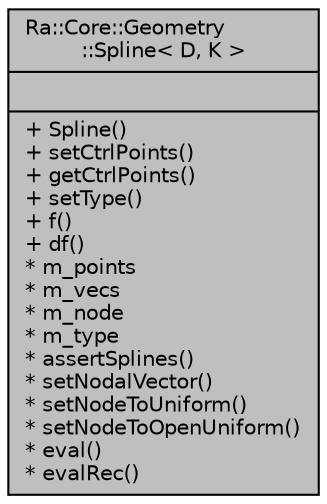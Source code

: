 digraph "Ra::Core::Geometry::Spline&lt; D, K &gt;"
{
 // INTERACTIVE_SVG=YES
 // LATEX_PDF_SIZE
  edge [fontname="Helvetica",fontsize="10",labelfontname="Helvetica",labelfontsize="10"];
  node [fontname="Helvetica",fontsize="10",shape=record];
  Node1 [label="{Ra::Core::Geometry\l::Spline\< D, K \>\n||+ Spline()\l+ setCtrlPoints()\l+ getCtrlPoints()\l+ setType()\l+ f()\l+ df()\l* m_points\l* m_vecs\l* m_node\l* m_type\l* assertSplines()\l* setNodalVector()\l* setNodeToUniform()\l* setNodeToOpenUniform()\l* eval()\l* evalRec()\l}",height=0.2,width=0.4,color="black", fillcolor="grey75", style="filled", fontcolor="black",tooltip="Handling spline curves of arbitrary dimensions."];
}
